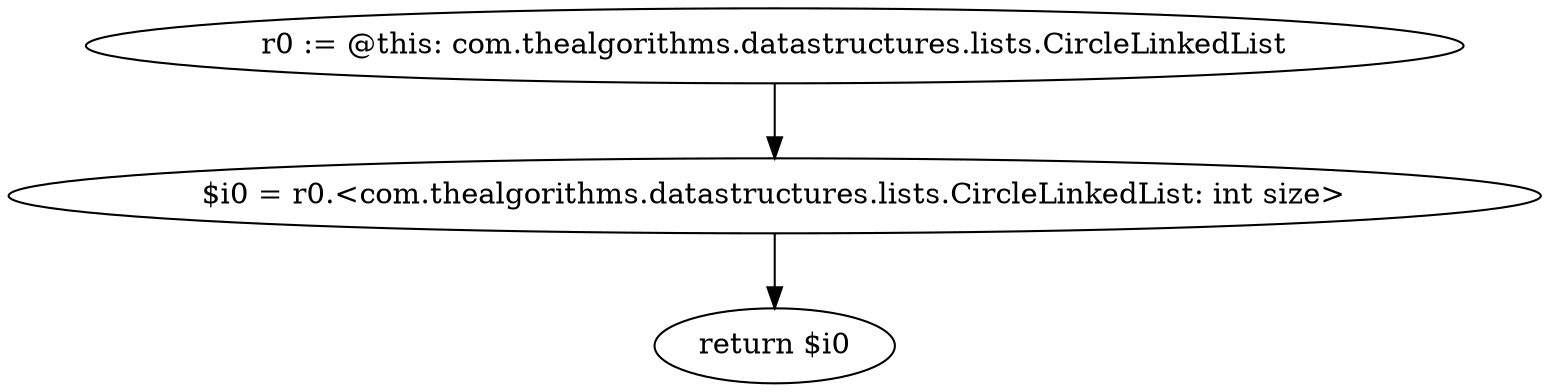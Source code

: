 digraph "unitGraph" {
    "r0 := @this: com.thealgorithms.datastructures.lists.CircleLinkedList"
    "$i0 = r0.<com.thealgorithms.datastructures.lists.CircleLinkedList: int size>"
    "return $i0"
    "r0 := @this: com.thealgorithms.datastructures.lists.CircleLinkedList"->"$i0 = r0.<com.thealgorithms.datastructures.lists.CircleLinkedList: int size>";
    "$i0 = r0.<com.thealgorithms.datastructures.lists.CircleLinkedList: int size>"->"return $i0";
}
